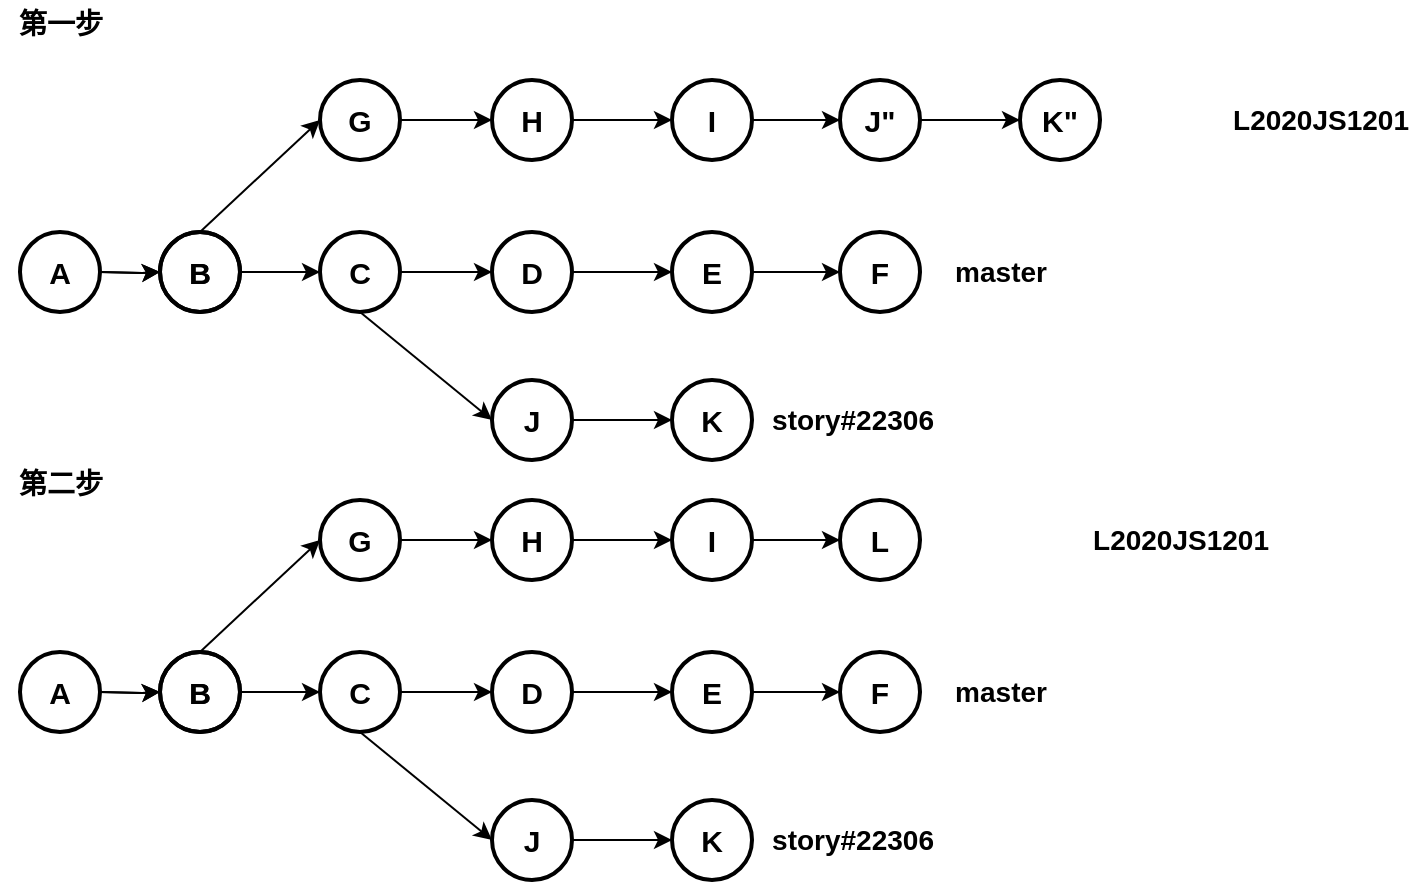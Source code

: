 <mxfile version="13.10.0" type="embed">
    <diagram id="BfqDSREJ2qgSZBoUaF1v" name="Page-1">
        <mxGraphModel dx="1025" dy="455" grid="1" gridSize="10" guides="1" tooltips="1" connect="1" arrows="1" fold="1" page="1" pageScale="1" pageWidth="827" pageHeight="1169" background="#ffffff" math="0" shadow="0">
            <root>
                <mxCell id="0"/>
                <mxCell id="1" parent="0"/>
                <mxCell id="2" value="" style="edgeStyle=orthogonalEdgeStyle;rounded=0;orthogonalLoop=1;jettySize=auto;html=1;fontColor=#000000;strokeColor=#000000;" parent="1" target="12" edge="1">
                    <mxGeometry relative="1" as="geometry">
                        <mxPoint x="130" y="196" as="sourcePoint"/>
                    </mxGeometry>
                </mxCell>
                <mxCell id="3" value="" style="edgeStyle=none;rounded=0;orthogonalLoop=1;jettySize=auto;html=1;strokeColor=#000000;fontColor=#000000;" parent="1" source="4" target="9" edge="1">
                    <mxGeometry relative="1" as="geometry"/>
                </mxCell>
                <mxCell id="4" value="&lt;font size=&quot;1&quot;&gt;&lt;b style=&quot;font-size: 15px&quot;&gt;J&lt;/b&gt;&lt;/font&gt;" style="ellipse;whiteSpace=wrap;html=1;fillColor=none;strokeColor=#000000;strokeWidth=2;fontColor=#000000;" parent="1" vertex="1">
                    <mxGeometry x="326" y="250" width="40" height="40" as="geometry"/>
                </mxCell>
                <mxCell id="7" value="" style="edgeStyle=none;rounded=0;orthogonalLoop=1;jettySize=auto;html=1;strokeColor=#000000;fontColor=#000000;" parent="1" source="8" target="13" edge="1">
                    <mxGeometry relative="1" as="geometry"/>
                </mxCell>
                <mxCell id="8" value="&lt;font size=&quot;1&quot;&gt;&lt;b style=&quot;font-size: 15px&quot;&gt;D&lt;/b&gt;&lt;/font&gt;" style="ellipse;whiteSpace=wrap;html=1;fillColor=none;strokeColor=#000000;strokeWidth=2;fontColor=#000000;" parent="1" vertex="1">
                    <mxGeometry x="326" y="176" width="40" height="40" as="geometry"/>
                </mxCell>
                <mxCell id="9" value="&lt;font size=&quot;1&quot;&gt;&lt;b style=&quot;font-size: 15px&quot;&gt;K&lt;/b&gt;&lt;/font&gt;" style="ellipse;whiteSpace=wrap;html=1;fillColor=none;strokeColor=#000000;strokeWidth=2;fontColor=#000000;" parent="1" vertex="1">
                    <mxGeometry x="416" y="250" width="40" height="40" as="geometry"/>
                </mxCell>
                <mxCell id="11" style="edgeStyle=none;rounded=0;orthogonalLoop=1;jettySize=auto;html=1;strokeColor=#000000;fontColor=#000000;entryX=0;entryY=0.5;entryDx=0;entryDy=0;exitX=0.5;exitY=1;exitDx=0;exitDy=0;" parent="1" source="19" target="4" edge="1">
                    <mxGeometry relative="1" as="geometry">
                        <mxPoint x="220" y="236" as="targetPoint"/>
                        <mxPoint x="210" y="211" as="sourcePoint"/>
                    </mxGeometry>
                </mxCell>
                <mxCell id="12" value="&lt;span style=&quot;font-size: 15px&quot;&gt;&lt;b&gt;B&lt;/b&gt;&lt;/span&gt;" style="ellipse;whiteSpace=wrap;html=1;fillColor=none;strokeColor=#000000;strokeWidth=2;fontColor=#000000;" parent="1" vertex="1">
                    <mxGeometry x="160" y="176" width="40" height="40" as="geometry"/>
                </mxCell>
                <mxCell id="13" value="&lt;font size=&quot;1&quot;&gt;&lt;b style=&quot;font-size: 15px&quot;&gt;E&lt;/b&gt;&lt;/font&gt;" style="ellipse;whiteSpace=wrap;html=1;fillColor=none;strokeColor=#000000;strokeWidth=2;fontColor=#000000;" parent="1" vertex="1">
                    <mxGeometry x="416" y="176" width="40" height="40" as="geometry"/>
                </mxCell>
                <mxCell id="14" value="&lt;font size=&quot;1&quot;&gt;&lt;b style=&quot;font-size: 15px&quot;&gt;A&lt;/b&gt;&lt;/font&gt;" style="ellipse;whiteSpace=wrap;html=1;fillColor=none;strokeColor=#000000;strokeWidth=2;fontColor=#000000;" parent="1" vertex="1">
                    <mxGeometry x="90" y="176" width="40" height="40" as="geometry"/>
                </mxCell>
                <mxCell id="15" value="" style="edgeStyle=orthogonalEdgeStyle;rounded=0;orthogonalLoop=1;jettySize=auto;html=1;fontColor=#000000;strokeColor=#000000;" parent="1" target="25" edge="1">
                    <mxGeometry relative="1" as="geometry">
                        <mxPoint x="130" y="196" as="sourcePoint"/>
                    </mxGeometry>
                </mxCell>
                <mxCell id="33" style="rounded=0;orthogonalLoop=1;jettySize=auto;html=1;strokeColor=#000000;entryX=0;entryY=0.5;entryDx=0;entryDy=0;exitX=0.5;exitY=0;exitDx=0;exitDy=0;" parent="1" source="25" target="29" edge="1">
                    <mxGeometry relative="1" as="geometry">
                        <mxPoint x="260" y="60" as="targetPoint"/>
                    </mxGeometry>
                </mxCell>
                <mxCell id="43" value="" style="edgeStyle=none;rounded=0;orthogonalLoop=1;jettySize=auto;html=1;strokeColor=#000000;" parent="1" source="19" target="8" edge="1">
                    <mxGeometry relative="1" as="geometry"/>
                </mxCell>
                <mxCell id="19" value="&lt;font size=&quot;1&quot;&gt;&lt;b style=&quot;font-size: 15px&quot;&gt;C&lt;/b&gt;&lt;/font&gt;" style="ellipse;whiteSpace=wrap;html=1;fillColor=none;strokeColor=#000000;strokeWidth=2;fontColor=#000000;" parent="1" vertex="1">
                    <mxGeometry x="240" y="176" width="40" height="40" as="geometry"/>
                </mxCell>
                <mxCell id="23" style="rounded=0;orthogonalLoop=1;jettySize=auto;html=1;entryX=0;entryY=0.5;entryDx=0;entryDy=0;strokeColor=#000000;fontColor=#000000;" parent="1" source="25" target="19" edge="1">
                    <mxGeometry relative="1" as="geometry"/>
                </mxCell>
                <mxCell id="25" value="&lt;span style=&quot;font-size: 15px&quot;&gt;&lt;b&gt;B&lt;/b&gt;&lt;/span&gt;" style="ellipse;whiteSpace=wrap;html=1;fillColor=none;strokeColor=#000000;strokeWidth=2;fontColor=#000000;" parent="1" vertex="1">
                    <mxGeometry x="160" y="176" width="40" height="40" as="geometry"/>
                </mxCell>
                <mxCell id="39" value="" style="edgeStyle=none;rounded=0;orthogonalLoop=1;jettySize=auto;html=1;strokeColor=#000000;" parent="1" target="38" edge="1">
                    <mxGeometry relative="1" as="geometry">
                        <mxPoint x="456" y="196" as="sourcePoint"/>
                    </mxGeometry>
                </mxCell>
                <mxCell id="27" value="&lt;font color=&quot;#000000&quot; style=&quot;font-size: 14px;&quot;&gt;master&lt;/font&gt;" style="text;html=1;align=center;verticalAlign=middle;resizable=0;points=[];autosize=1;fontSize=14;fontStyle=1" parent="1" vertex="1">
                    <mxGeometry x="550" y="186" width="60" height="20" as="geometry"/>
                </mxCell>
                <mxCell id="28" value="&lt;font color=&quot;#000000&quot;&gt;story#22306&lt;/font&gt;" style="text;html=1;align=center;verticalAlign=middle;resizable=0;points=[];autosize=1;fontSize=14;fontStyle=1" parent="1" vertex="1">
                    <mxGeometry x="456" y="260" width="100" height="20" as="geometry"/>
                </mxCell>
                <mxCell id="36" value="" style="edgeStyle=none;rounded=0;orthogonalLoop=1;jettySize=auto;html=1;strokeColor=#000000;" parent="1" source="29" target="34" edge="1">
                    <mxGeometry relative="1" as="geometry"/>
                </mxCell>
                <mxCell id="29" value="&lt;font size=&quot;1&quot;&gt;&lt;b style=&quot;font-size: 15px&quot;&gt;G&lt;/b&gt;&lt;/font&gt;" style="ellipse;whiteSpace=wrap;html=1;fillColor=none;strokeColor=#000000;strokeWidth=2;fontColor=#000000;" parent="1" vertex="1">
                    <mxGeometry x="240" y="100" width="40" height="40" as="geometry"/>
                </mxCell>
                <mxCell id="37" value="" style="edgeStyle=none;rounded=0;orthogonalLoop=1;jettySize=auto;html=1;strokeColor=#000000;" parent="1" source="34" target="35" edge="1">
                    <mxGeometry relative="1" as="geometry"/>
                </mxCell>
                <mxCell id="34" value="&lt;font size=&quot;1&quot;&gt;&lt;b style=&quot;font-size: 15px&quot;&gt;H&lt;/b&gt;&lt;/font&gt;" style="ellipse;whiteSpace=wrap;html=1;fillColor=none;strokeColor=#000000;strokeWidth=2;fontColor=#000000;" parent="1" vertex="1">
                    <mxGeometry x="326" y="100" width="40" height="40" as="geometry"/>
                </mxCell>
                <mxCell id="48" value="" style="edgeStyle=orthogonalEdgeStyle;rounded=0;orthogonalLoop=1;jettySize=auto;html=1;strokeColor=#000000;" parent="1" source="35" target="47" edge="1">
                    <mxGeometry relative="1" as="geometry"/>
                </mxCell>
                <mxCell id="35" value="&lt;font size=&quot;1&quot;&gt;&lt;b style=&quot;font-size: 15px&quot;&gt;I&lt;/b&gt;&lt;/font&gt;" style="ellipse;whiteSpace=wrap;html=1;fillColor=none;strokeColor=#000000;strokeWidth=2;fontColor=#000000;" parent="1" vertex="1">
                    <mxGeometry x="416" y="100" width="40" height="40" as="geometry"/>
                </mxCell>
                <mxCell id="38" value="&lt;font size=&quot;1&quot;&gt;&lt;b style=&quot;font-size: 15px&quot;&gt;F&lt;/b&gt;&lt;/font&gt;" style="ellipse;whiteSpace=wrap;html=1;fillColor=none;strokeColor=#000000;strokeWidth=2;fontColor=#000000;" parent="1" vertex="1">
                    <mxGeometry x="500" y="176" width="40" height="40" as="geometry"/>
                </mxCell>
                <mxCell id="41" value="&lt;font color=&quot;#000000&quot; style=&quot;font-size: 14px&quot;&gt;L2020JS1201&lt;/font&gt;" style="text;html=1;align=center;verticalAlign=middle;resizable=0;points=[];autosize=1;fontSize=14;fontStyle=1" parent="1" vertex="1">
                    <mxGeometry x="690" y="110" width="100" height="20" as="geometry"/>
                </mxCell>
                <mxCell id="81" value="" style="edgeStyle=orthogonalEdgeStyle;rounded=0;orthogonalLoop=1;jettySize=auto;html=1;strokeColor=#000000;" edge="1" parent="1" source="47" target="80">
                    <mxGeometry relative="1" as="geometry"/>
                </mxCell>
                <mxCell id="47" value="&lt;font size=&quot;1&quot;&gt;&lt;b style=&quot;font-size: 15px&quot;&gt;J&quot;&lt;br&gt;&lt;/b&gt;&lt;/font&gt;" style="ellipse;whiteSpace=wrap;html=1;fillColor=none;strokeColor=#000000;strokeWidth=2;fontColor=#000000;" parent="1" vertex="1">
                    <mxGeometry x="500" y="100" width="40" height="40" as="geometry"/>
                </mxCell>
                <mxCell id="49" value="" style="edgeStyle=orthogonalEdgeStyle;rounded=0;orthogonalLoop=1;jettySize=auto;html=1;fontColor=#000000;strokeColor=#000000;" edge="1" parent="1" target="56">
                    <mxGeometry relative="1" as="geometry">
                        <mxPoint x="130" y="406" as="sourcePoint"/>
                    </mxGeometry>
                </mxCell>
                <mxCell id="50" value="" style="edgeStyle=none;rounded=0;orthogonalLoop=1;jettySize=auto;html=1;strokeColor=#000000;fontColor=#000000;" edge="1" parent="1" source="51" target="54">
                    <mxGeometry relative="1" as="geometry"/>
                </mxCell>
                <mxCell id="51" value="&lt;font size=&quot;1&quot;&gt;&lt;b style=&quot;font-size: 15px&quot;&gt;J&lt;/b&gt;&lt;/font&gt;" style="ellipse;whiteSpace=wrap;html=1;fillColor=none;strokeColor=#000000;strokeWidth=2;fontColor=#000000;" vertex="1" parent="1">
                    <mxGeometry x="326" y="460" width="40" height="40" as="geometry"/>
                </mxCell>
                <mxCell id="52" value="" style="edgeStyle=none;rounded=0;orthogonalLoop=1;jettySize=auto;html=1;strokeColor=#000000;fontColor=#000000;" edge="1" parent="1" source="53" target="57">
                    <mxGeometry relative="1" as="geometry"/>
                </mxCell>
                <mxCell id="53" value="&lt;font size=&quot;1&quot;&gt;&lt;b style=&quot;font-size: 15px&quot;&gt;D&lt;/b&gt;&lt;/font&gt;" style="ellipse;whiteSpace=wrap;html=1;fillColor=none;strokeColor=#000000;strokeWidth=2;fontColor=#000000;" vertex="1" parent="1">
                    <mxGeometry x="326" y="386" width="40" height="40" as="geometry"/>
                </mxCell>
                <mxCell id="54" value="&lt;font size=&quot;1&quot;&gt;&lt;b style=&quot;font-size: 15px&quot;&gt;K&lt;/b&gt;&lt;/font&gt;" style="ellipse;whiteSpace=wrap;html=1;fillColor=none;strokeColor=#000000;strokeWidth=2;fontColor=#000000;" vertex="1" parent="1">
                    <mxGeometry x="416" y="460" width="40" height="40" as="geometry"/>
                </mxCell>
                <mxCell id="55" style="edgeStyle=none;rounded=0;orthogonalLoop=1;jettySize=auto;html=1;strokeColor=#000000;fontColor=#000000;entryX=0;entryY=0.5;entryDx=0;entryDy=0;exitX=0.5;exitY=1;exitDx=0;exitDy=0;" edge="1" parent="1" source="62" target="51">
                    <mxGeometry relative="1" as="geometry">
                        <mxPoint x="220" y="446" as="targetPoint"/>
                        <mxPoint x="210" y="421" as="sourcePoint"/>
                    </mxGeometry>
                </mxCell>
                <mxCell id="56" value="&lt;span style=&quot;font-size: 15px&quot;&gt;&lt;b&gt;B&lt;/b&gt;&lt;/span&gt;" style="ellipse;whiteSpace=wrap;html=1;fillColor=none;strokeColor=#000000;strokeWidth=2;fontColor=#000000;" vertex="1" parent="1">
                    <mxGeometry x="160" y="386" width="40" height="40" as="geometry"/>
                </mxCell>
                <mxCell id="57" value="&lt;font size=&quot;1&quot;&gt;&lt;b style=&quot;font-size: 15px&quot;&gt;E&lt;/b&gt;&lt;/font&gt;" style="ellipse;whiteSpace=wrap;html=1;fillColor=none;strokeColor=#000000;strokeWidth=2;fontColor=#000000;" vertex="1" parent="1">
                    <mxGeometry x="416" y="386" width="40" height="40" as="geometry"/>
                </mxCell>
                <mxCell id="58" value="&lt;font size=&quot;1&quot;&gt;&lt;b style=&quot;font-size: 15px&quot;&gt;A&lt;/b&gt;&lt;/font&gt;" style="ellipse;whiteSpace=wrap;html=1;fillColor=none;strokeColor=#000000;strokeWidth=2;fontColor=#000000;" vertex="1" parent="1">
                    <mxGeometry x="90" y="386" width="40" height="40" as="geometry"/>
                </mxCell>
                <mxCell id="59" value="" style="edgeStyle=orthogonalEdgeStyle;rounded=0;orthogonalLoop=1;jettySize=auto;html=1;fontColor=#000000;strokeColor=#000000;" edge="1" parent="1" target="64">
                    <mxGeometry relative="1" as="geometry">
                        <mxPoint x="130" y="406" as="sourcePoint"/>
                    </mxGeometry>
                </mxCell>
                <mxCell id="60" style="rounded=0;orthogonalLoop=1;jettySize=auto;html=1;strokeColor=#000000;entryX=0;entryY=0.5;entryDx=0;entryDy=0;exitX=0.5;exitY=0;exitDx=0;exitDy=0;" edge="1" parent="1" source="64" target="69">
                    <mxGeometry relative="1" as="geometry">
                        <mxPoint x="260" y="270" as="targetPoint"/>
                    </mxGeometry>
                </mxCell>
                <mxCell id="61" value="" style="edgeStyle=none;rounded=0;orthogonalLoop=1;jettySize=auto;html=1;strokeColor=#000000;" edge="1" parent="1" source="62" target="53">
                    <mxGeometry relative="1" as="geometry"/>
                </mxCell>
                <mxCell id="62" value="&lt;font size=&quot;1&quot;&gt;&lt;b style=&quot;font-size: 15px&quot;&gt;C&lt;/b&gt;&lt;/font&gt;" style="ellipse;whiteSpace=wrap;html=1;fillColor=none;strokeColor=#000000;strokeWidth=2;fontColor=#000000;" vertex="1" parent="1">
                    <mxGeometry x="240" y="386" width="40" height="40" as="geometry"/>
                </mxCell>
                <mxCell id="63" style="rounded=0;orthogonalLoop=1;jettySize=auto;html=1;entryX=0;entryY=0.5;entryDx=0;entryDy=0;strokeColor=#000000;fontColor=#000000;" edge="1" parent="1" source="64" target="62">
                    <mxGeometry relative="1" as="geometry"/>
                </mxCell>
                <mxCell id="64" value="&lt;span style=&quot;font-size: 15px&quot;&gt;&lt;b&gt;B&lt;/b&gt;&lt;/span&gt;" style="ellipse;whiteSpace=wrap;html=1;fillColor=none;strokeColor=#000000;strokeWidth=2;fontColor=#000000;" vertex="1" parent="1">
                    <mxGeometry x="160" y="386" width="40" height="40" as="geometry"/>
                </mxCell>
                <mxCell id="65" value="" style="edgeStyle=none;rounded=0;orthogonalLoop=1;jettySize=auto;html=1;strokeColor=#000000;" edge="1" parent="1" target="74">
                    <mxGeometry relative="1" as="geometry">
                        <mxPoint x="456" y="406" as="sourcePoint"/>
                    </mxGeometry>
                </mxCell>
                <mxCell id="66" value="&lt;font color=&quot;#000000&quot; style=&quot;font-size: 14px;&quot;&gt;master&lt;/font&gt;" style="text;html=1;align=center;verticalAlign=middle;resizable=0;points=[];autosize=1;fontSize=14;fontStyle=1" vertex="1" parent="1">
                    <mxGeometry x="550" y="396" width="60" height="20" as="geometry"/>
                </mxCell>
                <mxCell id="67" value="&lt;font color=&quot;#000000&quot;&gt;story#22306&lt;/font&gt;" style="text;html=1;align=center;verticalAlign=middle;resizable=0;points=[];autosize=1;fontSize=14;fontStyle=1" vertex="1" parent="1">
                    <mxGeometry x="456" y="470" width="100" height="20" as="geometry"/>
                </mxCell>
                <mxCell id="68" value="" style="edgeStyle=none;rounded=0;orthogonalLoop=1;jettySize=auto;html=1;strokeColor=#000000;" edge="1" parent="1" source="69" target="71">
                    <mxGeometry relative="1" as="geometry"/>
                </mxCell>
                <mxCell id="69" value="&lt;font size=&quot;1&quot;&gt;&lt;b style=&quot;font-size: 15px&quot;&gt;G&lt;/b&gt;&lt;/font&gt;" style="ellipse;whiteSpace=wrap;html=1;fillColor=none;strokeColor=#000000;strokeWidth=2;fontColor=#000000;" vertex="1" parent="1">
                    <mxGeometry x="240" y="310" width="40" height="40" as="geometry"/>
                </mxCell>
                <mxCell id="70" value="" style="edgeStyle=none;rounded=0;orthogonalLoop=1;jettySize=auto;html=1;strokeColor=#000000;" edge="1" parent="1" source="71" target="73">
                    <mxGeometry relative="1" as="geometry"/>
                </mxCell>
                <mxCell id="71" value="&lt;font size=&quot;1&quot;&gt;&lt;b style=&quot;font-size: 15px&quot;&gt;H&lt;/b&gt;&lt;/font&gt;" style="ellipse;whiteSpace=wrap;html=1;fillColor=none;strokeColor=#000000;strokeWidth=2;fontColor=#000000;" vertex="1" parent="1">
                    <mxGeometry x="326" y="310" width="40" height="40" as="geometry"/>
                </mxCell>
                <mxCell id="72" value="" style="edgeStyle=orthogonalEdgeStyle;rounded=0;orthogonalLoop=1;jettySize=auto;html=1;strokeColor=#000000;" edge="1" parent="1" source="73" target="76">
                    <mxGeometry relative="1" as="geometry"/>
                </mxCell>
                <mxCell id="73" value="&lt;font size=&quot;1&quot;&gt;&lt;b style=&quot;font-size: 15px&quot;&gt;I&lt;/b&gt;&lt;/font&gt;" style="ellipse;whiteSpace=wrap;html=1;fillColor=none;strokeColor=#000000;strokeWidth=2;fontColor=#000000;" vertex="1" parent="1">
                    <mxGeometry x="416" y="310" width="40" height="40" as="geometry"/>
                </mxCell>
                <mxCell id="74" value="&lt;font size=&quot;1&quot;&gt;&lt;b style=&quot;font-size: 15px&quot;&gt;F&lt;/b&gt;&lt;/font&gt;" style="ellipse;whiteSpace=wrap;html=1;fillColor=none;strokeColor=#000000;strokeWidth=2;fontColor=#000000;" vertex="1" parent="1">
                    <mxGeometry x="500" y="386" width="40" height="40" as="geometry"/>
                </mxCell>
                <mxCell id="75" value="&lt;font color=&quot;#000000&quot; style=&quot;font-size: 14px&quot;&gt;L2020JS1201&lt;/font&gt;" style="text;html=1;align=center;verticalAlign=middle;resizable=0;points=[];autosize=1;fontSize=14;fontStyle=1" vertex="1" parent="1">
                    <mxGeometry x="620" y="320" width="100" height="20" as="geometry"/>
                </mxCell>
                <mxCell id="76" value="&lt;font size=&quot;1&quot;&gt;&lt;b style=&quot;font-size: 15px&quot;&gt;L&lt;br&gt;&lt;/b&gt;&lt;/font&gt;" style="ellipse;whiteSpace=wrap;html=1;fillColor=none;strokeColor=#000000;strokeWidth=2;fontColor=#000000;" vertex="1" parent="1">
                    <mxGeometry x="500" y="310" width="40" height="40" as="geometry"/>
                </mxCell>
                <mxCell id="77" value="&lt;font color=&quot;#000000&quot; style=&quot;font-size: 14px&quot;&gt;第一步&lt;br&gt;&lt;br&gt;&lt;/font&gt;" style="text;html=1;align=center;verticalAlign=middle;resizable=0;points=[];autosize=1;fontSize=14;fontStyle=1" vertex="1" parent="1">
                    <mxGeometry x="80" y="60" width="60" height="40" as="geometry"/>
                </mxCell>
                <mxCell id="78" value="&lt;font color=&quot;#000000&quot; style=&quot;font-size: 14px&quot;&gt;第二步&lt;br&gt;&lt;br&gt;&lt;/font&gt;" style="text;html=1;align=center;verticalAlign=middle;resizable=0;points=[];autosize=1;fontSize=14;fontStyle=1" vertex="1" parent="1">
                    <mxGeometry x="80" y="290" width="60" height="40" as="geometry"/>
                </mxCell>
                <mxCell id="80" value="&lt;font size=&quot;1&quot;&gt;&lt;b style=&quot;font-size: 15px&quot;&gt;K&quot;&lt;br&gt;&lt;/b&gt;&lt;/font&gt;" style="ellipse;whiteSpace=wrap;html=1;fillColor=none;strokeColor=#000000;strokeWidth=2;fontColor=#000000;" vertex="1" parent="1">
                    <mxGeometry x="590" y="100" width="40" height="40" as="geometry"/>
                </mxCell>
            </root>
        </mxGraphModel>
    </diagram>
</mxfile>